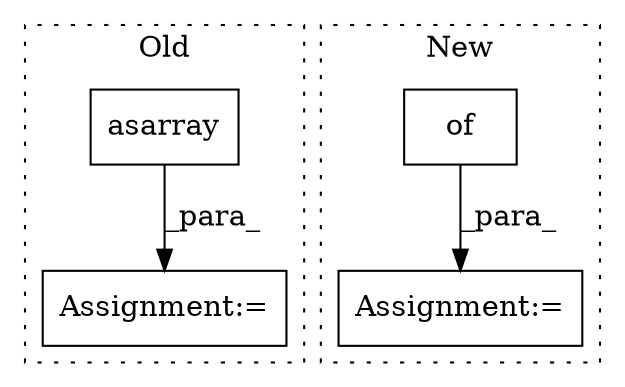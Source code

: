 digraph G {
subgraph cluster0 {
1 [label="asarray" a="32" s="920,929" l="8,1" shape="box"];
4 [label="Assignment:=" a="7" s="913" l="1" shape="box"];
label = "Old";
style="dotted";
}
subgraph cluster1 {
2 [label="of" a="32" s="3171" l="4" shape="box"];
3 [label="Assignment:=" a="7" s="3166" l="1" shape="box"];
label = "New";
style="dotted";
}
1 -> 4 [label="_para_"];
2 -> 3 [label="_para_"];
}